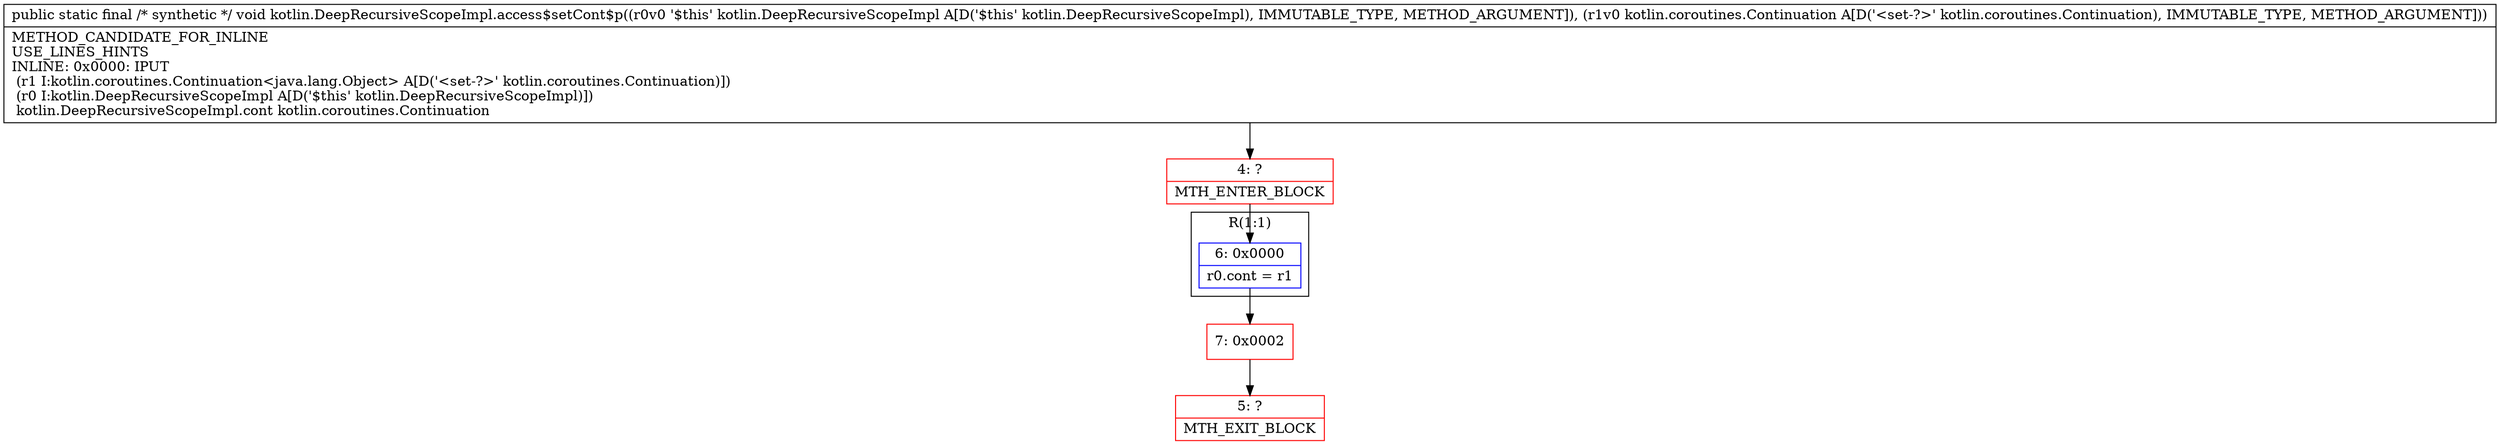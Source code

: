 digraph "CFG forkotlin.DeepRecursiveScopeImpl.access$setCont$p(Lkotlin\/DeepRecursiveScopeImpl;Lkotlin\/coroutines\/Continuation;)V" {
subgraph cluster_Region_870065305 {
label = "R(1:1)";
node [shape=record,color=blue];
Node_6 [shape=record,label="{6\:\ 0x0000|r0.cont = r1\l}"];
}
Node_4 [shape=record,color=red,label="{4\:\ ?|MTH_ENTER_BLOCK\l}"];
Node_7 [shape=record,color=red,label="{7\:\ 0x0002}"];
Node_5 [shape=record,color=red,label="{5\:\ ?|MTH_EXIT_BLOCK\l}"];
MethodNode[shape=record,label="{public static final \/* synthetic *\/ void kotlin.DeepRecursiveScopeImpl.access$setCont$p((r0v0 '$this' kotlin.DeepRecursiveScopeImpl A[D('$this' kotlin.DeepRecursiveScopeImpl), IMMUTABLE_TYPE, METHOD_ARGUMENT]), (r1v0 kotlin.coroutines.Continuation A[D('\<set\-?\>' kotlin.coroutines.Continuation), IMMUTABLE_TYPE, METHOD_ARGUMENT]))  | METHOD_CANDIDATE_FOR_INLINE\lUSE_LINES_HINTS\lINLINE: 0x0000: IPUT  \l  (r1 I:kotlin.coroutines.Continuation\<java.lang.Object\> A[D('\<set\-?\>' kotlin.coroutines.Continuation)])\l  (r0 I:kotlin.DeepRecursiveScopeImpl A[D('$this' kotlin.DeepRecursiveScopeImpl)])\l kotlin.DeepRecursiveScopeImpl.cont kotlin.coroutines.Continuation\l}"];
MethodNode -> Node_4;Node_6 -> Node_7;
Node_4 -> Node_6;
Node_7 -> Node_5;
}

